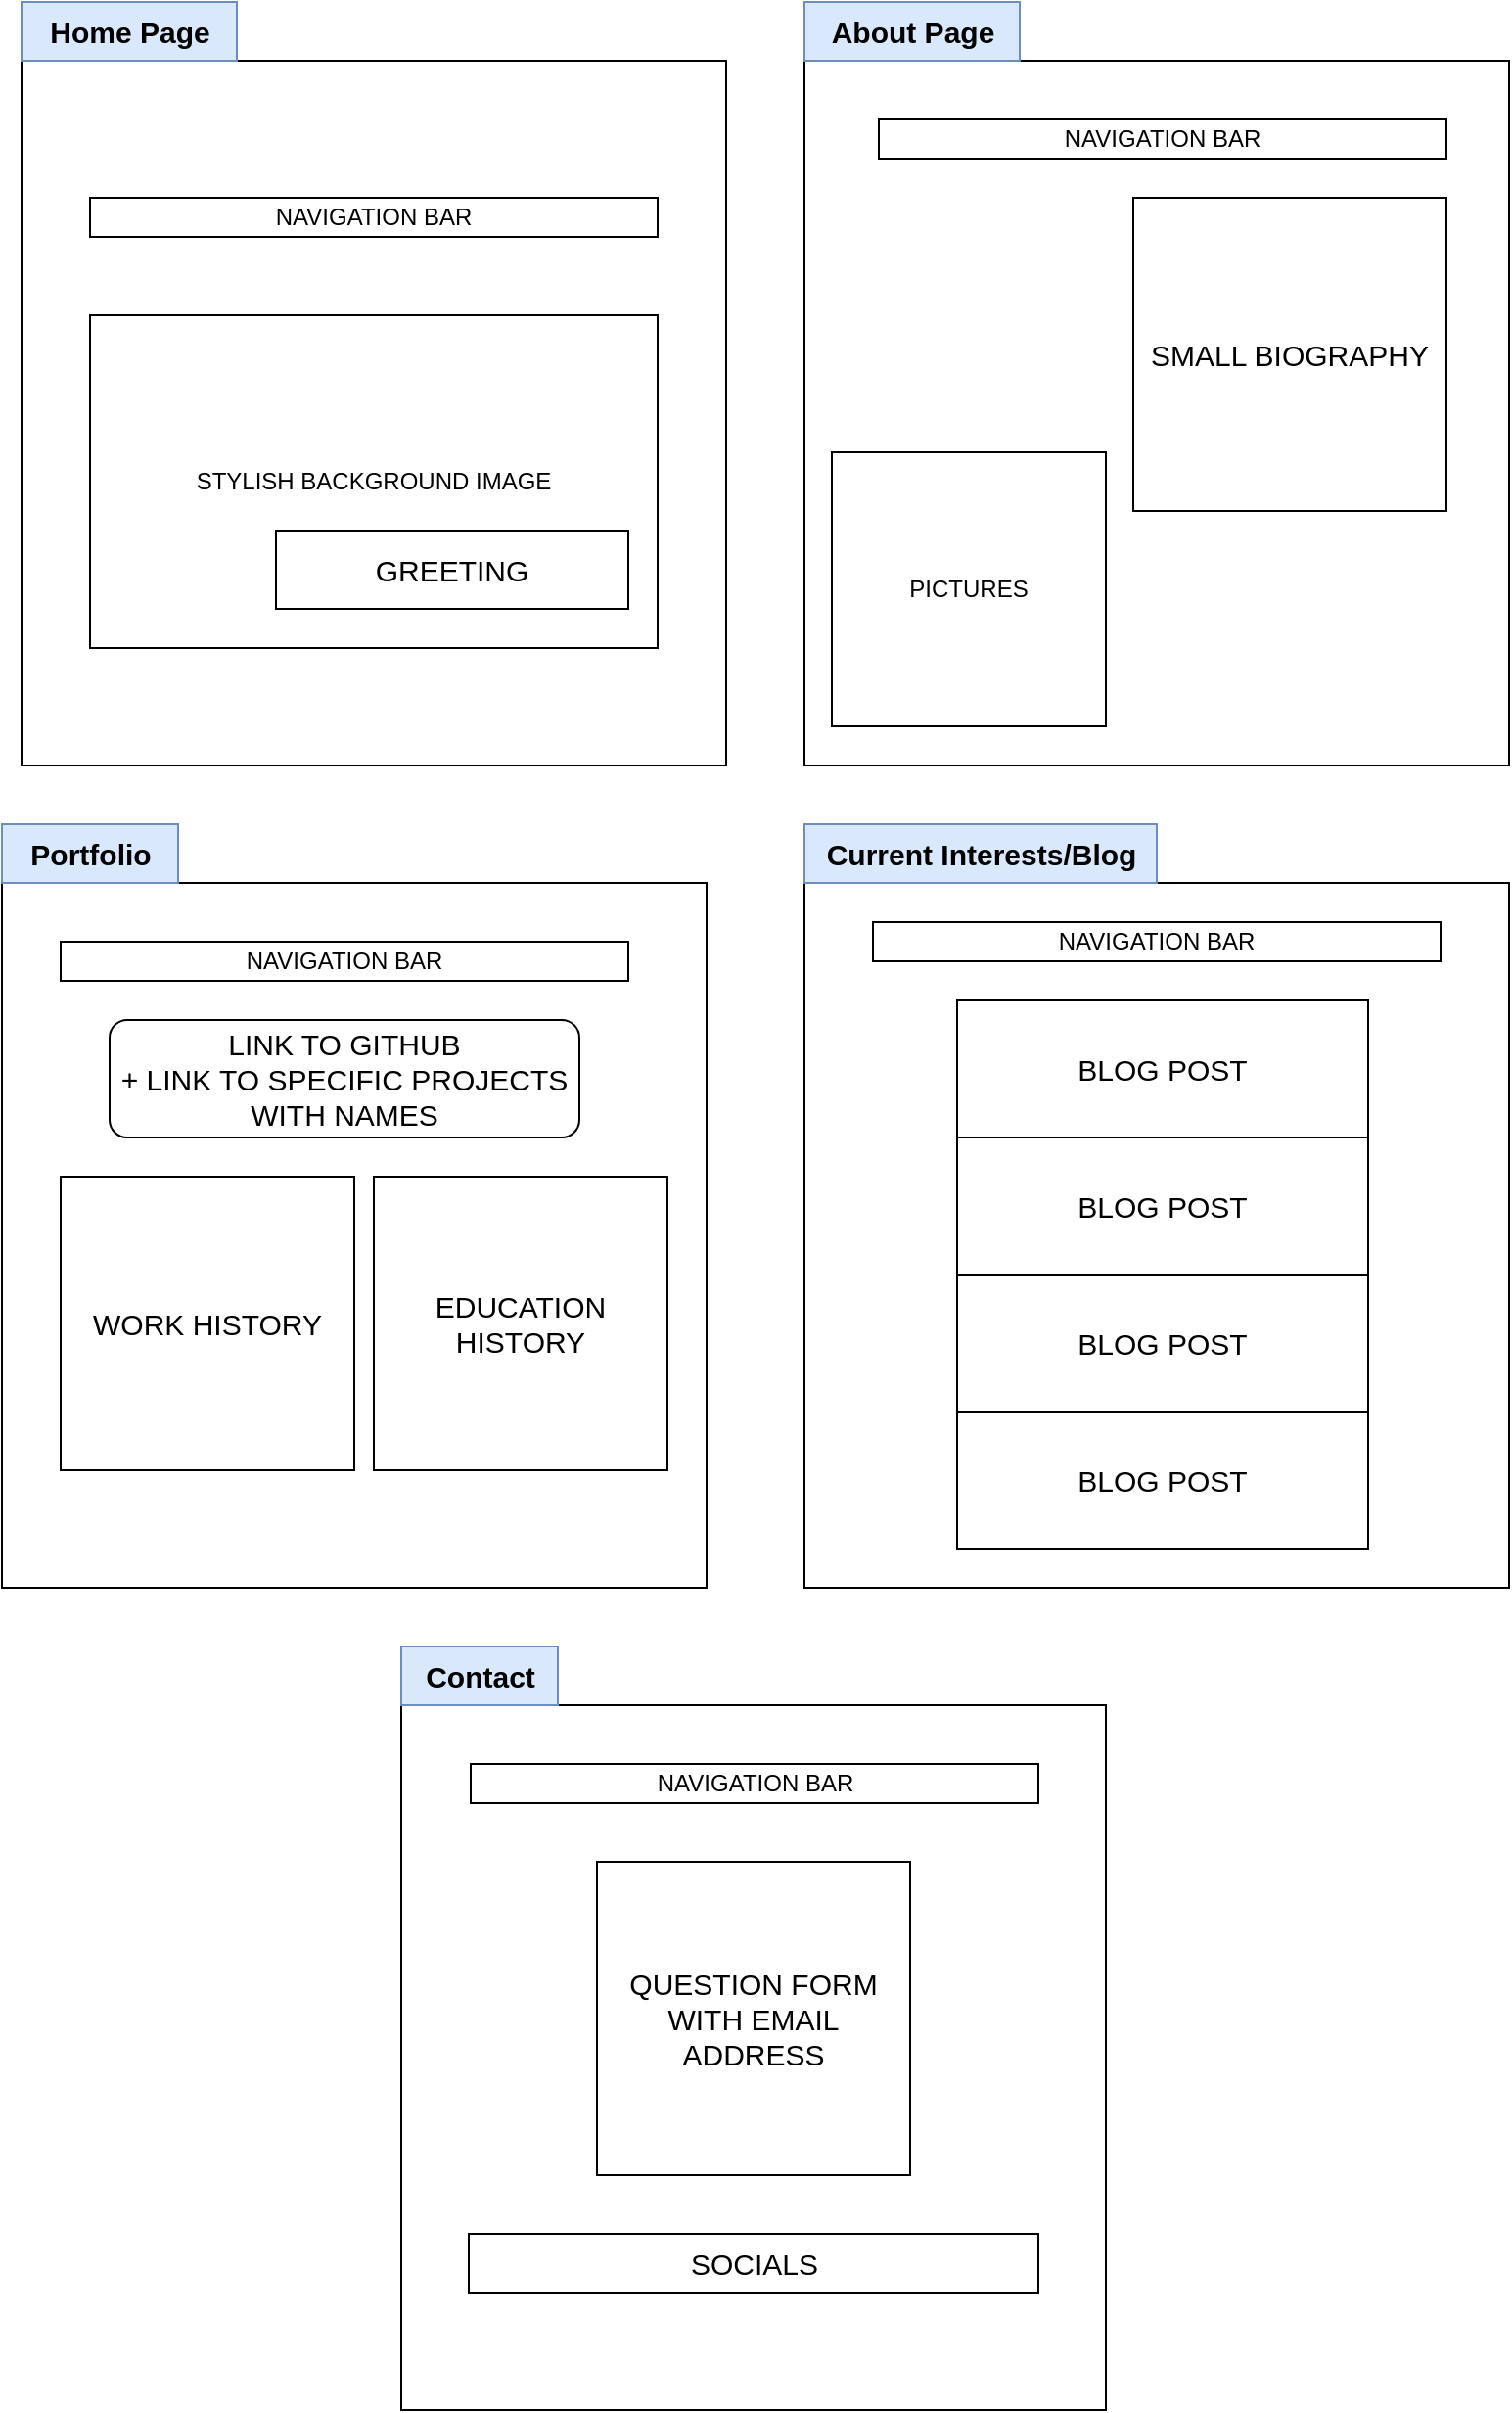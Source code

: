 <mxfile version="20.8.23" type="device"><diagram name="Page-1" id="rl6uWttcJr9B828TcukS"><mxGraphModel dx="1434" dy="768" grid="1" gridSize="10" guides="1" tooltips="1" connect="1" arrows="1" fold="1" page="1" pageScale="1" pageWidth="827" pageHeight="1169" math="0" shadow="0"><root><mxCell id="0"/><mxCell id="1" parent="0"/><mxCell id="oZnbo3VRTN1GiLKotkau-1" value="" style="whiteSpace=wrap;html=1;aspect=fixed;" vertex="1" parent="1"><mxGeometry x="40" y="50" width="360" height="360" as="geometry"/></mxCell><mxCell id="oZnbo3VRTN1GiLKotkau-2" value="" style="whiteSpace=wrap;html=1;aspect=fixed;" vertex="1" parent="1"><mxGeometry x="440" y="50" width="360" height="360" as="geometry"/></mxCell><mxCell id="oZnbo3VRTN1GiLKotkau-3" value="" style="whiteSpace=wrap;html=1;aspect=fixed;" vertex="1" parent="1"><mxGeometry x="30" y="470" width="360" height="360" as="geometry"/></mxCell><mxCell id="oZnbo3VRTN1GiLKotkau-4" value="" style="whiteSpace=wrap;html=1;aspect=fixed;" vertex="1" parent="1"><mxGeometry x="440" y="470" width="360" height="360" as="geometry"/></mxCell><mxCell id="oZnbo3VRTN1GiLKotkau-6" value="" style="whiteSpace=wrap;html=1;aspect=fixed;" vertex="1" parent="1"><mxGeometry x="234" y="890" width="360" height="360" as="geometry"/></mxCell><mxCell id="oZnbo3VRTN1GiLKotkau-8" value="NAVIGATION BAR" style="rounded=0;whiteSpace=wrap;html=1;" vertex="1" parent="1"><mxGeometry x="75" y="120" width="290" height="20" as="geometry"/></mxCell><mxCell id="oZnbo3VRTN1GiLKotkau-9" value="PICTURES" style="whiteSpace=wrap;html=1;aspect=fixed;" vertex="1" parent="1"><mxGeometry x="454" y="250" width="140" height="140" as="geometry"/></mxCell><mxCell id="oZnbo3VRTN1GiLKotkau-11" value="STYLISH BACKGROUND IMAGE" style="rounded=0;whiteSpace=wrap;html=1;" vertex="1" parent="1"><mxGeometry x="75" y="180" width="290" height="170" as="geometry"/></mxCell><mxCell id="oZnbo3VRTN1GiLKotkau-14" value="Home Page" style="text;html=1;align=center;verticalAlign=middle;resizable=0;points=[];autosize=1;strokeWidth=1;fontStyle=1;fontSize=15;labelBackgroundColor=none;labelBorderColor=none;fillColor=#dae8fc;strokeColor=#6c8ebf;" vertex="1" parent="1"><mxGeometry x="40" y="20" width="110" height="30" as="geometry"/></mxCell><mxCell id="oZnbo3VRTN1GiLKotkau-15" value="About Page" style="text;html=1;align=center;verticalAlign=middle;resizable=0;points=[];autosize=1;strokeWidth=1;fontStyle=1;fontSize=15;labelBackgroundColor=none;labelBorderColor=none;fillColor=#dae8fc;strokeColor=#6c8ebf;" vertex="1" parent="1"><mxGeometry x="440" y="20" width="110" height="30" as="geometry"/></mxCell><mxCell id="oZnbo3VRTN1GiLKotkau-16" value="Current Interests/Blog" style="text;html=1;align=center;verticalAlign=middle;resizable=0;points=[];autosize=1;strokeWidth=1;fontStyle=1;fontSize=15;labelBackgroundColor=none;labelBorderColor=none;fillColor=#dae8fc;strokeColor=#6c8ebf;" vertex="1" parent="1"><mxGeometry x="440" y="440" width="180" height="30" as="geometry"/></mxCell><mxCell id="oZnbo3VRTN1GiLKotkau-17" value="Portfolio" style="text;html=1;align=center;verticalAlign=middle;resizable=0;points=[];autosize=1;strokeWidth=1;fontStyle=1;fontSize=15;labelBackgroundColor=none;labelBorderColor=none;fillColor=#dae8fc;strokeColor=#6c8ebf;" vertex="1" parent="1"><mxGeometry x="30" y="440" width="90" height="30" as="geometry"/></mxCell><mxCell id="oZnbo3VRTN1GiLKotkau-18" value="Contact" style="text;html=1;align=center;verticalAlign=middle;resizable=0;points=[];autosize=1;strokeWidth=1;fontStyle=1;fontSize=15;labelBackgroundColor=none;labelBorderColor=none;fillColor=#dae8fc;strokeColor=#6c8ebf;" vertex="1" parent="1"><mxGeometry x="234" y="860" width="80" height="30" as="geometry"/></mxCell><mxCell id="oZnbo3VRTN1GiLKotkau-20" value="BLOG POST" style="rounded=0;whiteSpace=wrap;html=1;labelBackgroundColor=none;labelBorderColor=none;strokeWidth=1;fontSize=15;" vertex="1" parent="1"><mxGeometry x="518" y="740" width="210" height="70" as="geometry"/></mxCell><mxCell id="oZnbo3VRTN1GiLKotkau-21" value="BLOG POST" style="rounded=0;whiteSpace=wrap;html=1;labelBackgroundColor=none;labelBorderColor=none;strokeWidth=1;fontSize=15;" vertex="1" parent="1"><mxGeometry x="518" y="670" width="210" height="70" as="geometry"/></mxCell><mxCell id="oZnbo3VRTN1GiLKotkau-22" value="BLOG POST" style="rounded=0;whiteSpace=wrap;html=1;labelBackgroundColor=none;labelBorderColor=none;strokeWidth=1;fontSize=15;" vertex="1" parent="1"><mxGeometry x="518" y="600" width="210" height="70" as="geometry"/></mxCell><mxCell id="oZnbo3VRTN1GiLKotkau-23" value="BLOG POST" style="rounded=0;whiteSpace=wrap;html=1;labelBackgroundColor=none;labelBorderColor=none;strokeWidth=1;fontSize=15;" vertex="1" parent="1"><mxGeometry x="518" y="530" width="210" height="70" as="geometry"/></mxCell><mxCell id="oZnbo3VRTN1GiLKotkau-27" value="&lt;font style=&quot;font-size: 15px;&quot;&gt;GREETING&lt;/font&gt;" style="rounded=0;whiteSpace=wrap;html=1;labelBackgroundColor=none;labelBorderColor=none;strokeWidth=1;fontSize=15;" vertex="1" parent="1"><mxGeometry x="170" y="290" width="180" height="40" as="geometry"/></mxCell><mxCell id="oZnbo3VRTN1GiLKotkau-28" value="NAVIGATION BAR" style="rounded=0;whiteSpace=wrap;html=1;" vertex="1" parent="1"><mxGeometry x="475" y="490" width="290" height="20" as="geometry"/></mxCell><mxCell id="oZnbo3VRTN1GiLKotkau-29" value="NAVIGATION BAR" style="rounded=0;whiteSpace=wrap;html=1;" vertex="1" parent="1"><mxGeometry x="60" y="500" width="290" height="20" as="geometry"/></mxCell><mxCell id="oZnbo3VRTN1GiLKotkau-30" value="NAVIGATION BAR" style="rounded=0;whiteSpace=wrap;html=1;" vertex="1" parent="1"><mxGeometry x="478" y="80" width="290" height="20" as="geometry"/></mxCell><mxCell id="oZnbo3VRTN1GiLKotkau-31" value="SMALL BIOGRAPHY" style="whiteSpace=wrap;html=1;aspect=fixed;labelBackgroundColor=none;labelBorderColor=none;strokeWidth=1;fontSize=15;" vertex="1" parent="1"><mxGeometry x="608" y="120" width="160" height="160" as="geometry"/></mxCell><mxCell id="oZnbo3VRTN1GiLKotkau-33" value="WORK HISTORY" style="whiteSpace=wrap;html=1;aspect=fixed;labelBackgroundColor=none;labelBorderColor=none;strokeWidth=1;fontSize=15;" vertex="1" parent="1"><mxGeometry x="60" y="620" width="150" height="150" as="geometry"/></mxCell><mxCell id="oZnbo3VRTN1GiLKotkau-34" value="EDUCATION HISTORY" style="rounded=0;whiteSpace=wrap;html=1;labelBackgroundColor=none;labelBorderColor=none;strokeWidth=1;fontSize=15;" vertex="1" parent="1"><mxGeometry x="220" y="620" width="150" height="150" as="geometry"/></mxCell><mxCell id="oZnbo3VRTN1GiLKotkau-37" value="LINK TO GITHUB&lt;br&gt;+ LINK TO SPECIFIC PROJECTS WITH NAMES" style="rounded=1;whiteSpace=wrap;html=1;labelBackgroundColor=none;labelBorderColor=none;strokeWidth=1;fontSize=15;" vertex="1" parent="1"><mxGeometry x="85" y="540" width="240" height="60" as="geometry"/></mxCell><mxCell id="oZnbo3VRTN1GiLKotkau-39" value="SOCIALS" style="rounded=0;whiteSpace=wrap;html=1;labelBackgroundColor=none;labelBorderColor=none;strokeWidth=1;fontSize=15;" vertex="1" parent="1"><mxGeometry x="268.5" y="1160" width="291" height="30" as="geometry"/></mxCell><mxCell id="oZnbo3VRTN1GiLKotkau-40" value="NAVIGATION BAR" style="rounded=0;whiteSpace=wrap;html=1;" vertex="1" parent="1"><mxGeometry x="269.5" y="920" width="290" height="20" as="geometry"/></mxCell><mxCell id="oZnbo3VRTN1GiLKotkau-41" value="QUESTION FORM WITH EMAIL ADDRESS" style="whiteSpace=wrap;html=1;aspect=fixed;labelBackgroundColor=none;labelBorderColor=none;strokeWidth=1;fontSize=15;" vertex="1" parent="1"><mxGeometry x="334" y="970" width="160" height="160" as="geometry"/></mxCell></root></mxGraphModel></diagram></mxfile>